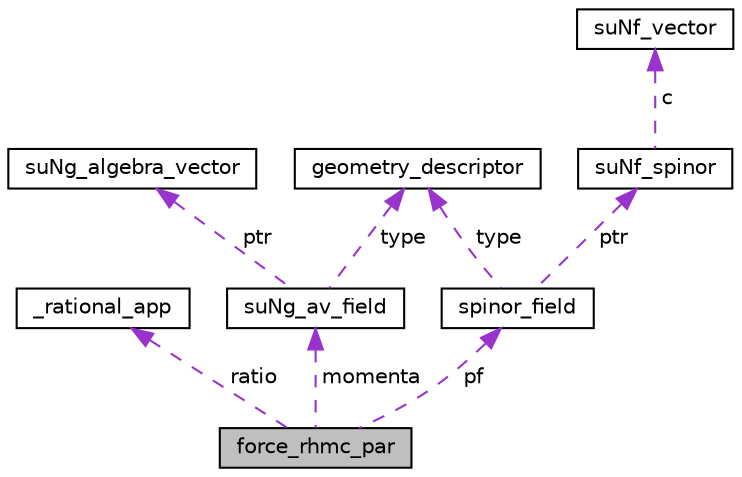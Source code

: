 digraph "force_rhmc_par"
{
 // LATEX_PDF_SIZE
  edge [fontname="Helvetica",fontsize="10",labelfontname="Helvetica",labelfontsize="10"];
  node [fontname="Helvetica",fontsize="10",shape=record];
  Node1 [label="force_rhmc_par",height=0.2,width=0.4,color="black", fillcolor="grey75", style="filled", fontcolor="black",tooltip=" "];
  Node2 -> Node1 [dir="back",color="darkorchid3",fontsize="10",style="dashed",label=" ratio" ];
  Node2 [label="_rational_app",height=0.2,width=0.4,color="black", fillcolor="white", style="filled",URL="$d1/d9f/struct__rational__app.html",tooltip=" "];
  Node3 -> Node1 [dir="back",color="darkorchid3",fontsize="10",style="dashed",label=" pf" ];
  Node3 [label="spinor_field",height=0.2,width=0.4,color="black", fillcolor="white", style="filled",URL="$d0/da8/structspinor__field.html",tooltip="Spinor field array containing SU(N_f) spinors in chosen fermion representation."];
  Node4 -> Node3 [dir="back",color="darkorchid3",fontsize="10",style="dashed",label=" type" ];
  Node4 [label="geometry_descriptor",height=0.2,width=0.4,color="black", fillcolor="white", style="filled",URL="$df/da2/structgeometry__descriptor.html",tooltip="This struct should contain all information necessary to perform operations on the local lattice inclu..."];
  Node5 -> Node3 [dir="back",color="darkorchid3",fontsize="10",style="dashed",label=" ptr" ];
  Node5 [label="suNf_spinor",height=0.2,width=0.4,color="black", fillcolor="white", style="filled",URL="$d8/dd1/structsuNf__spinor.html",tooltip=" "];
  Node6 -> Node5 [dir="back",color="darkorchid3",fontsize="10",style="dashed",label=" c" ];
  Node6 [label="suNf_vector",height=0.2,width=0.4,color="black", fillcolor="white", style="filled",URL="$de/d49/structsuNf__vector.html",tooltip=" "];
  Node7 -> Node1 [dir="back",color="darkorchid3",fontsize="10",style="dashed",label=" momenta" ];
  Node7 [label="suNg_av_field",height=0.2,width=0.4,color="black", fillcolor="white", style="filled",URL="$db/dc8/structsuNg__av__field.html",tooltip="Field of SU(N_g) algebra vectors."];
  Node4 -> Node7 [dir="back",color="darkorchid3",fontsize="10",style="dashed",label=" type" ];
  Node8 -> Node7 [dir="back",color="darkorchid3",fontsize="10",style="dashed",label=" ptr" ];
  Node8 [label="suNg_algebra_vector",height=0.2,width=0.4,color="black", fillcolor="white", style="filled",URL="$d3/dcb/structsuNg__algebra__vector.html",tooltip=" "];
}
